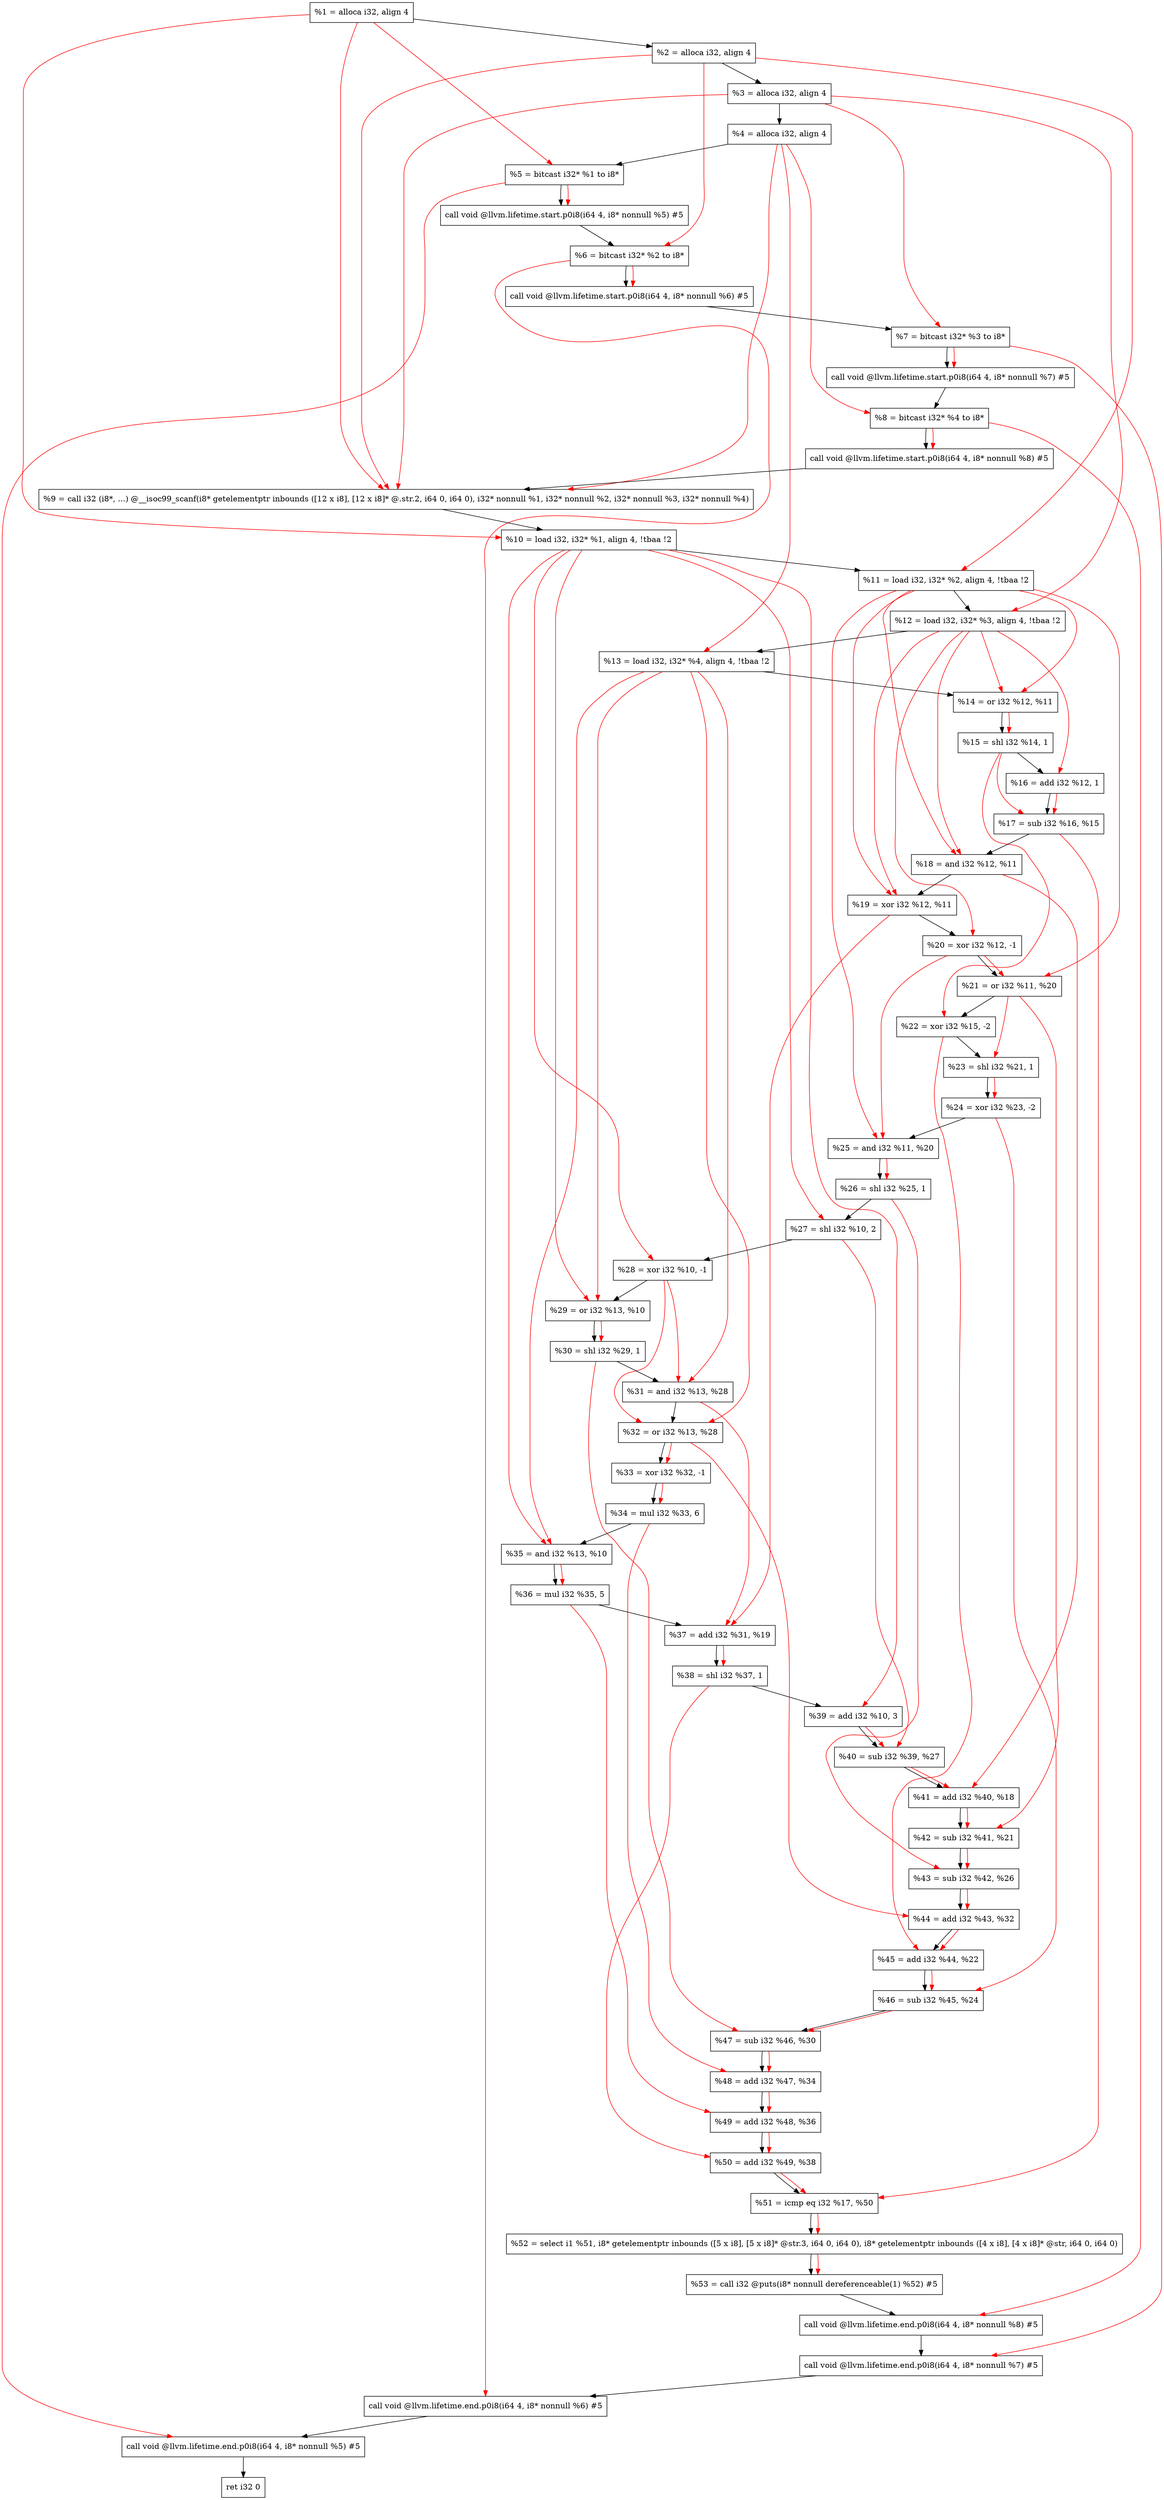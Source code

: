 digraph "DFG for'main' function" {
	Node0x1af0ac8[shape=record, label="  %1 = alloca i32, align 4"];
	Node0x1af0b48[shape=record, label="  %2 = alloca i32, align 4"];
	Node0x1af0bd8[shape=record, label="  %3 = alloca i32, align 4"];
	Node0x1af0c38[shape=record, label="  %4 = alloca i32, align 4"];
	Node0x1af0ce8[shape=record, label="  %5 = bitcast i32* %1 to i8*"];
	Node0x1af1118[shape=record, label="  call void @llvm.lifetime.start.p0i8(i64 4, i8* nonnull %5) #5"];
	Node0x1af11f8[shape=record, label="  %6 = bitcast i32* %2 to i8*"];
	Node0x1af12f8[shape=record, label="  call void @llvm.lifetime.start.p0i8(i64 4, i8* nonnull %6) #5"];
	Node0x1af13b8[shape=record, label="  %7 = bitcast i32* %3 to i8*"];
	Node0x1af1468[shape=record, label="  call void @llvm.lifetime.start.p0i8(i64 4, i8* nonnull %7) #5"];
	Node0x1af1528[shape=record, label="  %8 = bitcast i32* %4 to i8*"];
	Node0x1af15d8[shape=record, label="  call void @llvm.lifetime.start.p0i8(i64 4, i8* nonnull %8) #5"];
	Node0x1aebad0[shape=record, label="  %9 = call i32 (i8*, ...) @__isoc99_scanf(i8* getelementptr inbounds ([12 x i8], [12 x i8]* @.str.2, i64 0, i64 0), i32* nonnull %1, i32* nonnull %2, i32* nonnull %3, i32* nonnull %4)"];
	Node0x1af17d8[shape=record, label="  %10 = load i32, i32* %1, align 4, !tbaa !2"];
	Node0x1af2748[shape=record, label="  %11 = load i32, i32* %2, align 4, !tbaa !2"];
	Node0x1af2db8[shape=record, label="  %12 = load i32, i32* %3, align 4, !tbaa !2"];
	Node0x1af2e18[shape=record, label="  %13 = load i32, i32* %4, align 4, !tbaa !2"];
	Node0x1af2e90[shape=record, label="  %14 = or i32 %12, %11"];
	Node0x1af2f00[shape=record, label="  %15 = shl i32 %14, 1"];
	Node0x1af2f70[shape=record, label="  %16 = add i32 %12, 1"];
	Node0x1af2fe0[shape=record, label="  %17 = sub i32 %16, %15"];
	Node0x1af3050[shape=record, label="  %18 = and i32 %12, %11"];
	Node0x1af30c0[shape=record, label="  %19 = xor i32 %12, %11"];
	Node0x1af3130[shape=record, label="  %20 = xor i32 %12, -1"];
	Node0x1af31a0[shape=record, label="  %21 = or i32 %11, %20"];
	Node0x1af3210[shape=record, label="  %22 = xor i32 %15, -2"];
	Node0x1af3280[shape=record, label="  %23 = shl i32 %21, 1"];
	Node0x1af32f0[shape=record, label="  %24 = xor i32 %23, -2"];
	Node0x1af3360[shape=record, label="  %25 = and i32 %11, %20"];
	Node0x1af33d0[shape=record, label="  %26 = shl i32 %25, 1"];
	Node0x1af3440[shape=record, label="  %27 = shl i32 %10, 2"];
	Node0x1af34b0[shape=record, label="  %28 = xor i32 %10, -1"];
	Node0x1af3520[shape=record, label="  %29 = or i32 %13, %10"];
	Node0x1af3590[shape=record, label="  %30 = shl i32 %29, 1"];
	Node0x1af3600[shape=record, label="  %31 = and i32 %13, %28"];
	Node0x1af3670[shape=record, label="  %32 = or i32 %13, %28"];
	Node0x1af36e0[shape=record, label="  %33 = xor i32 %32, -1"];
	Node0x1af3750[shape=record, label="  %34 = mul i32 %33, 6"];
	Node0x1af37c0[shape=record, label="  %35 = and i32 %13, %10"];
	Node0x1af3830[shape=record, label="  %36 = mul i32 %35, 5"];
	Node0x1af38a0[shape=record, label="  %37 = add i32 %31, %19"];
	Node0x1af3910[shape=record, label="  %38 = shl i32 %37, 1"];
	Node0x1af3980[shape=record, label="  %39 = add i32 %10, 3"];
	Node0x1af39f0[shape=record, label="  %40 = sub i32 %39, %27"];
	Node0x1af3a60[shape=record, label="  %41 = add i32 %40, %18"];
	Node0x1af3ad0[shape=record, label="  %42 = sub i32 %41, %21"];
	Node0x1af3b40[shape=record, label="  %43 = sub i32 %42, %26"];
	Node0x1af3bb0[shape=record, label="  %44 = add i32 %43, %32"];
	Node0x1af3c20[shape=record, label="  %45 = add i32 %44, %22"];
	Node0x1af3c90[shape=record, label="  %46 = sub i32 %45, %24"];
	Node0x1af3d00[shape=record, label="  %47 = sub i32 %46, %30"];
	Node0x1af3d70[shape=record, label="  %48 = add i32 %47, %34"];
	Node0x1af3de0[shape=record, label="  %49 = add i32 %48, %36"];
	Node0x1af3e50[shape=record, label="  %50 = add i32 %49, %38"];
	Node0x1af3ec0[shape=record, label="  %51 = icmp eq i32 %17, %50"];
	Node0x1a908b8[shape=record, label="  %52 = select i1 %51, i8* getelementptr inbounds ([5 x i8], [5 x i8]* @str.3, i64 0, i64 0), i8* getelementptr inbounds ([4 x i8], [4 x i8]* @str, i64 0, i64 0)"];
	Node0x1af3f50[shape=record, label="  %53 = call i32 @puts(i8* nonnull dereferenceable(1) %52) #5"];
	Node0x1af41f8[shape=record, label="  call void @llvm.lifetime.end.p0i8(i64 4, i8* nonnull %8) #5"];
	Node0x1af4358[shape=record, label="  call void @llvm.lifetime.end.p0i8(i64 4, i8* nonnull %7) #5"];
	Node0x1af4468[shape=record, label="  call void @llvm.lifetime.end.p0i8(i64 4, i8* nonnull %6) #5"];
	Node0x1af4578[shape=record, label="  call void @llvm.lifetime.end.p0i8(i64 4, i8* nonnull %5) #5"];
	Node0x1af4638[shape=record, label="  ret i32 0"];
	Node0x1af0ac8 -> Node0x1af0b48;
	Node0x1af0b48 -> Node0x1af0bd8;
	Node0x1af0bd8 -> Node0x1af0c38;
	Node0x1af0c38 -> Node0x1af0ce8;
	Node0x1af0ce8 -> Node0x1af1118;
	Node0x1af1118 -> Node0x1af11f8;
	Node0x1af11f8 -> Node0x1af12f8;
	Node0x1af12f8 -> Node0x1af13b8;
	Node0x1af13b8 -> Node0x1af1468;
	Node0x1af1468 -> Node0x1af1528;
	Node0x1af1528 -> Node0x1af15d8;
	Node0x1af15d8 -> Node0x1aebad0;
	Node0x1aebad0 -> Node0x1af17d8;
	Node0x1af17d8 -> Node0x1af2748;
	Node0x1af2748 -> Node0x1af2db8;
	Node0x1af2db8 -> Node0x1af2e18;
	Node0x1af2e18 -> Node0x1af2e90;
	Node0x1af2e90 -> Node0x1af2f00;
	Node0x1af2f00 -> Node0x1af2f70;
	Node0x1af2f70 -> Node0x1af2fe0;
	Node0x1af2fe0 -> Node0x1af3050;
	Node0x1af3050 -> Node0x1af30c0;
	Node0x1af30c0 -> Node0x1af3130;
	Node0x1af3130 -> Node0x1af31a0;
	Node0x1af31a0 -> Node0x1af3210;
	Node0x1af3210 -> Node0x1af3280;
	Node0x1af3280 -> Node0x1af32f0;
	Node0x1af32f0 -> Node0x1af3360;
	Node0x1af3360 -> Node0x1af33d0;
	Node0x1af33d0 -> Node0x1af3440;
	Node0x1af3440 -> Node0x1af34b0;
	Node0x1af34b0 -> Node0x1af3520;
	Node0x1af3520 -> Node0x1af3590;
	Node0x1af3590 -> Node0x1af3600;
	Node0x1af3600 -> Node0x1af3670;
	Node0x1af3670 -> Node0x1af36e0;
	Node0x1af36e0 -> Node0x1af3750;
	Node0x1af3750 -> Node0x1af37c0;
	Node0x1af37c0 -> Node0x1af3830;
	Node0x1af3830 -> Node0x1af38a0;
	Node0x1af38a0 -> Node0x1af3910;
	Node0x1af3910 -> Node0x1af3980;
	Node0x1af3980 -> Node0x1af39f0;
	Node0x1af39f0 -> Node0x1af3a60;
	Node0x1af3a60 -> Node0x1af3ad0;
	Node0x1af3ad0 -> Node0x1af3b40;
	Node0x1af3b40 -> Node0x1af3bb0;
	Node0x1af3bb0 -> Node0x1af3c20;
	Node0x1af3c20 -> Node0x1af3c90;
	Node0x1af3c90 -> Node0x1af3d00;
	Node0x1af3d00 -> Node0x1af3d70;
	Node0x1af3d70 -> Node0x1af3de0;
	Node0x1af3de0 -> Node0x1af3e50;
	Node0x1af3e50 -> Node0x1af3ec0;
	Node0x1af3ec0 -> Node0x1a908b8;
	Node0x1a908b8 -> Node0x1af3f50;
	Node0x1af3f50 -> Node0x1af41f8;
	Node0x1af41f8 -> Node0x1af4358;
	Node0x1af4358 -> Node0x1af4468;
	Node0x1af4468 -> Node0x1af4578;
	Node0x1af4578 -> Node0x1af4638;
edge [color=red]
	Node0x1af0ac8 -> Node0x1af0ce8;
	Node0x1af0ce8 -> Node0x1af1118;
	Node0x1af0b48 -> Node0x1af11f8;
	Node0x1af11f8 -> Node0x1af12f8;
	Node0x1af0bd8 -> Node0x1af13b8;
	Node0x1af13b8 -> Node0x1af1468;
	Node0x1af0c38 -> Node0x1af1528;
	Node0x1af1528 -> Node0x1af15d8;
	Node0x1af0ac8 -> Node0x1aebad0;
	Node0x1af0b48 -> Node0x1aebad0;
	Node0x1af0bd8 -> Node0x1aebad0;
	Node0x1af0c38 -> Node0x1aebad0;
	Node0x1af0ac8 -> Node0x1af17d8;
	Node0x1af0b48 -> Node0x1af2748;
	Node0x1af0bd8 -> Node0x1af2db8;
	Node0x1af0c38 -> Node0x1af2e18;
	Node0x1af2db8 -> Node0x1af2e90;
	Node0x1af2748 -> Node0x1af2e90;
	Node0x1af2e90 -> Node0x1af2f00;
	Node0x1af2db8 -> Node0x1af2f70;
	Node0x1af2f70 -> Node0x1af2fe0;
	Node0x1af2f00 -> Node0x1af2fe0;
	Node0x1af2db8 -> Node0x1af3050;
	Node0x1af2748 -> Node0x1af3050;
	Node0x1af2db8 -> Node0x1af30c0;
	Node0x1af2748 -> Node0x1af30c0;
	Node0x1af2db8 -> Node0x1af3130;
	Node0x1af2748 -> Node0x1af31a0;
	Node0x1af3130 -> Node0x1af31a0;
	Node0x1af2f00 -> Node0x1af3210;
	Node0x1af31a0 -> Node0x1af3280;
	Node0x1af3280 -> Node0x1af32f0;
	Node0x1af2748 -> Node0x1af3360;
	Node0x1af3130 -> Node0x1af3360;
	Node0x1af3360 -> Node0x1af33d0;
	Node0x1af17d8 -> Node0x1af3440;
	Node0x1af17d8 -> Node0x1af34b0;
	Node0x1af2e18 -> Node0x1af3520;
	Node0x1af17d8 -> Node0x1af3520;
	Node0x1af3520 -> Node0x1af3590;
	Node0x1af2e18 -> Node0x1af3600;
	Node0x1af34b0 -> Node0x1af3600;
	Node0x1af2e18 -> Node0x1af3670;
	Node0x1af34b0 -> Node0x1af3670;
	Node0x1af3670 -> Node0x1af36e0;
	Node0x1af36e0 -> Node0x1af3750;
	Node0x1af2e18 -> Node0x1af37c0;
	Node0x1af17d8 -> Node0x1af37c0;
	Node0x1af37c0 -> Node0x1af3830;
	Node0x1af3600 -> Node0x1af38a0;
	Node0x1af30c0 -> Node0x1af38a0;
	Node0x1af38a0 -> Node0x1af3910;
	Node0x1af17d8 -> Node0x1af3980;
	Node0x1af3980 -> Node0x1af39f0;
	Node0x1af3440 -> Node0x1af39f0;
	Node0x1af39f0 -> Node0x1af3a60;
	Node0x1af3050 -> Node0x1af3a60;
	Node0x1af3a60 -> Node0x1af3ad0;
	Node0x1af31a0 -> Node0x1af3ad0;
	Node0x1af3ad0 -> Node0x1af3b40;
	Node0x1af33d0 -> Node0x1af3b40;
	Node0x1af3b40 -> Node0x1af3bb0;
	Node0x1af3670 -> Node0x1af3bb0;
	Node0x1af3bb0 -> Node0x1af3c20;
	Node0x1af3210 -> Node0x1af3c20;
	Node0x1af3c20 -> Node0x1af3c90;
	Node0x1af32f0 -> Node0x1af3c90;
	Node0x1af3c90 -> Node0x1af3d00;
	Node0x1af3590 -> Node0x1af3d00;
	Node0x1af3d00 -> Node0x1af3d70;
	Node0x1af3750 -> Node0x1af3d70;
	Node0x1af3d70 -> Node0x1af3de0;
	Node0x1af3830 -> Node0x1af3de0;
	Node0x1af3de0 -> Node0x1af3e50;
	Node0x1af3910 -> Node0x1af3e50;
	Node0x1af2fe0 -> Node0x1af3ec0;
	Node0x1af3e50 -> Node0x1af3ec0;
	Node0x1af3ec0 -> Node0x1a908b8;
	Node0x1a908b8 -> Node0x1af3f50;
	Node0x1af1528 -> Node0x1af41f8;
	Node0x1af13b8 -> Node0x1af4358;
	Node0x1af11f8 -> Node0x1af4468;
	Node0x1af0ce8 -> Node0x1af4578;
}
